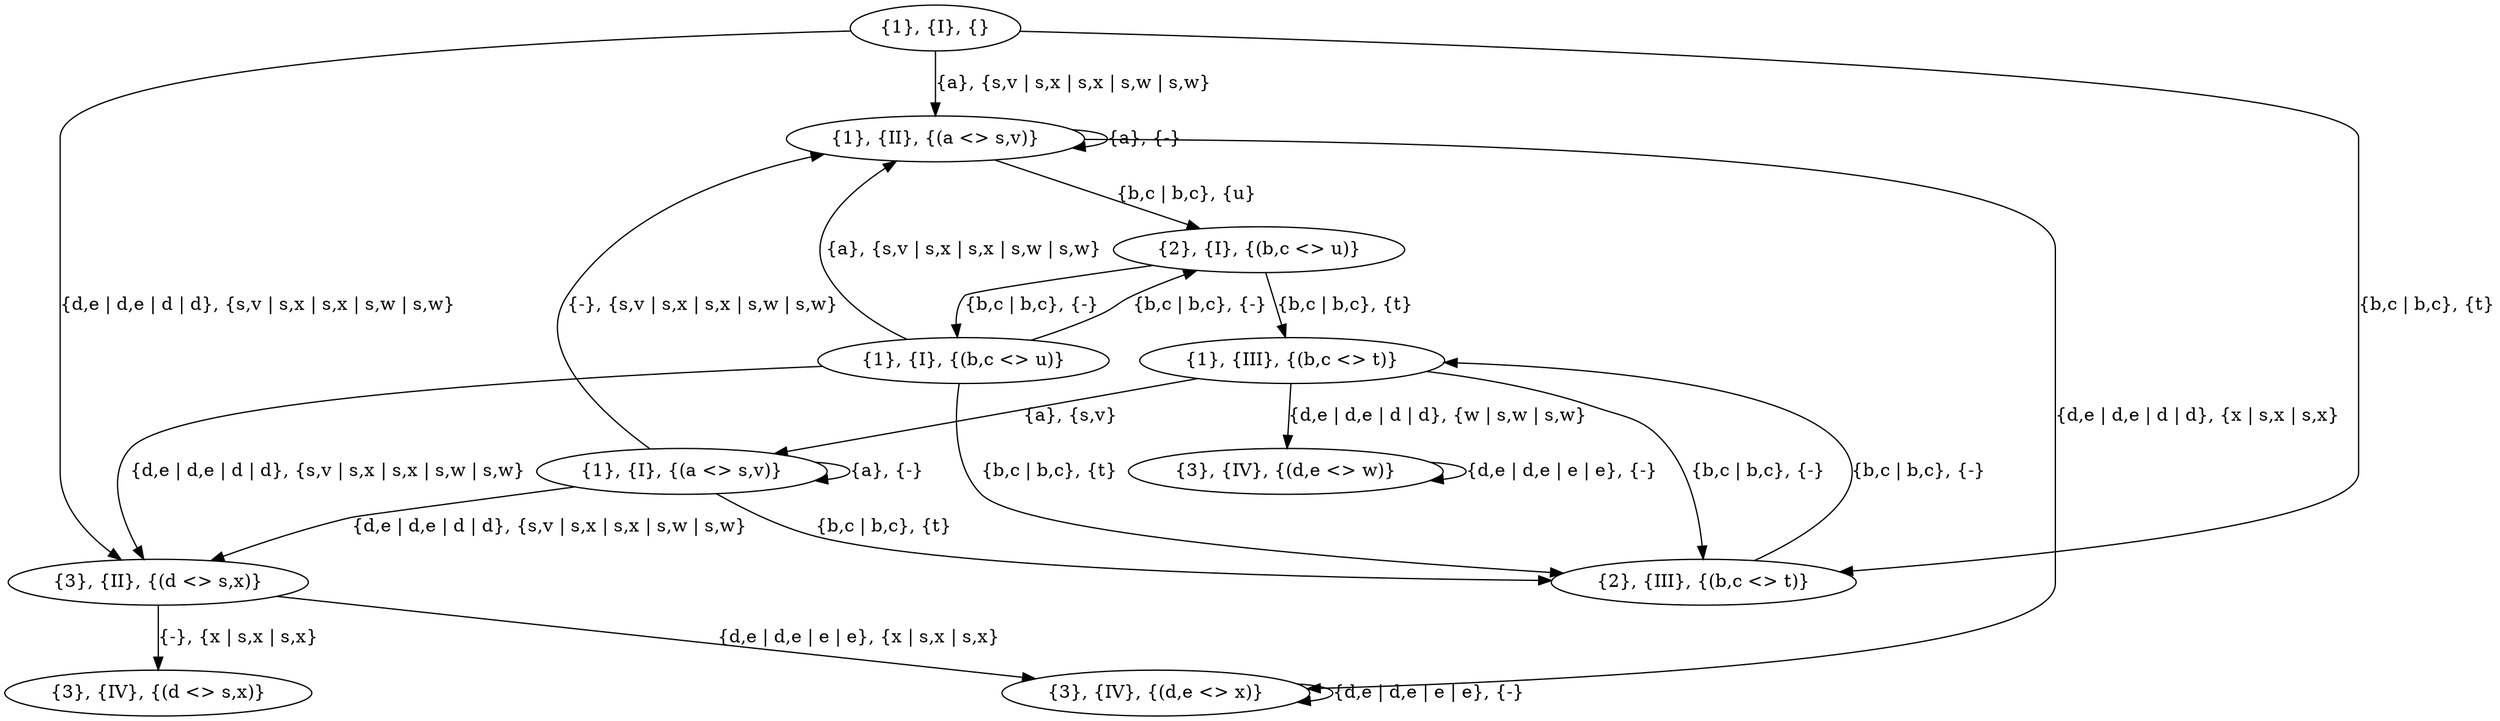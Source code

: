 digraph {
  "{1}, {I}, {}" [role="start"]
  "{3}, {IV}, {(d,e <> x)}" [role="end"]
  "{3}, {IV}, {(d <> s,x)}" [role="end"]
  "{3}, {IV}, {(d,e <> w)}" [role="end"]

  "{1}, {I}, {}" ->  "{1}, {II}, {(a <> s,v)}" [label="{a}, {s,v | s,x | s,x | s,w | s,w}", gp1="a", gp2="s,v | s,x | s,x | s,w | s,w"]
  "{1}, {I}, {}" ->  "{2}, {III}, {(b,c <> t)}" [label="{b,c | b,c}, {t}", gp1="b,c | b,c", gp2="t"]
  "{1}, {I}, {}" ->  "{3}, {II}, {(d <> s,x)}" [label="{d,e | d,e | d | d}, {s,v | s,x | s,x | s,w | s,w}", gp1="d,e | d,e | d | d", gp2="s,v | s,x | s,x | s,w | s,w"]

  "{1}, {II}, {(a <> s,v)}" ->  "{2}, {I}, {(b,c <> u)}" [label="{b,c | b,c}, {u}", gp1="b,c | b,c", gp2="u"]
  "{1}, {II}, {(a <> s,v)}" ->  "{3}, {IV}, {(d,e <> x)}" [label="{d,e | d,e | d | d}, {x | s,x | s,x}", gp1="d,e | d,e | d | d", gp2="x | s,x | s,x"]
  "{1}, {II}, {(a <> s,v)}" ->  "{1}, {II}, {(a <> s,v)}" [label="{a}, {-}", gp1="a", gp2="-"]

  "{2}, {III}, {(b,c <> t)}" ->  "{1}, {III}, {(b,c <> t)}" [label="{b,c | b,c}, {-}", gp1="b,c | b,c", gp2="-"]

  "{3}, {II}, {(d <> s,x)}" ->  "{3}, {IV}, {(d,e <> x)}" [label="{d,e | d,e | e | e}, {x | s,x | s,x}", gp1="d,e | d,e | e | e", gp2="x | s,x | s,x"]
  "{3}, {II}, {(d <> s,x)}" ->  "{3}, {IV}, {(d <> s,x)}" [label="{-}, {x | s,x | s,x}", gp1="-", gp2="x | s,x | s,x"]

  "{2}, {I}, {(b,c <> u)}" ->  "{1}, {III}, {(b,c <> t)}" [label="{b,c | b,c}, {t}", gp1="b,c | b,c", gp2="t"]
  "{2}, {I}, {(b,c <> u)}" ->  "{1}, {I}, {(b,c <> u)}" [label="{b,c | b,c}, {-}", gp1="b,c | b,c", gp2="-"]

  "{3}, {IV}, {(d,e <> x)}" ->  "{3}, {IV}, {(d,e <> x)}" [label="{d,e | d,e | e | e}, {-}", gp1="d,e | d,e | e | e", gp2="-"]

  "{1}, {III}, {(b,c <> t)}" ->  "{1}, {I}, {(a <> s,v)}" [label="{a}, {s,v}", gp1="a", gp2="s,v"]
  "{1}, {III}, {(b,c <> t)}" ->  "{3}, {IV}, {(d,e <> w)}" [label="{d,e | d,e | d | d}, {w | s,w | s,w}", gp1="d,e | d,e | d | d", gp2="w | s,w | s,w"]
  "{1}, {III}, {(b,c <> t)}" ->  "{2}, {III}, {(b,c <> t)}" [label="{b,c | b,c}, {-}", gp1="b,c | b,c", gp2="-"]

  "{1}, {I}, {(b,c <> u)}" ->  "{1}, {II}, {(a <> s,v)}" [label="{a}, {s,v | s,x | s,x | s,w | s,w}", gp1="a", gp2="s,v | s,x | s,x | s,w | s,w"]
  "{1}, {I}, {(b,c <> u)}" ->  "{2}, {III}, {(b,c <> t)}" [label="{b,c | b,c}, {t}", gp1="b,c | b,c", gp2="t"]
  "{1}, {I}, {(b,c <> u)}" ->  "{3}, {II}, {(d <> s,x)}" [label="{d,e | d,e | d | d}, {s,v | s,x | s,x | s,w | s,w}", gp1="d,e | d,e | d | d", gp2="s,v | s,x | s,x | s,w | s,w"]
  "{1}, {I}, {(b,c <> u)}" ->  "{2}, {I}, {(b,c <> u)}" [label="{b,c | b,c}, {-}", gp1="b,c | b,c", gp2="-"]

  "{1}, {I}, {(a <> s,v)}" ->  "{2}, {III}, {(b,c <> t)}" [label="{b,c | b,c}, {t}", gp1="b,c | b,c", gp2="t"]
  "{1}, {I}, {(a <> s,v)}" ->  "{3}, {II}, {(d <> s,x)}" [label="{d,e | d,e | d | d}, {s,v | s,x | s,x | s,w | s,w}", gp1="d,e | d,e | d | d", gp2="s,v | s,x | s,x | s,w | s,w"]
  "{1}, {I}, {(a <> s,v)}" ->  "{1}, {I}, {(a <> s,v)}" [label="{a}, {-}", gp1="a", gp2="-"]
  "{1}, {I}, {(a <> s,v)}" ->  "{1}, {II}, {(a <> s,v)}" [label="{-}, {s,v | s,x | s,x | s,w | s,w}", gp1="-", gp2="s,v | s,x | s,x | s,w | s,w"]

  "{3}, {IV}, {(d,e <> w)}" ->  "{3}, {IV}, {(d,e <> w)}" [label="{d,e | d,e | e | e}, {-}", gp1="d,e | d,e | e | e", gp2="-"]

}

